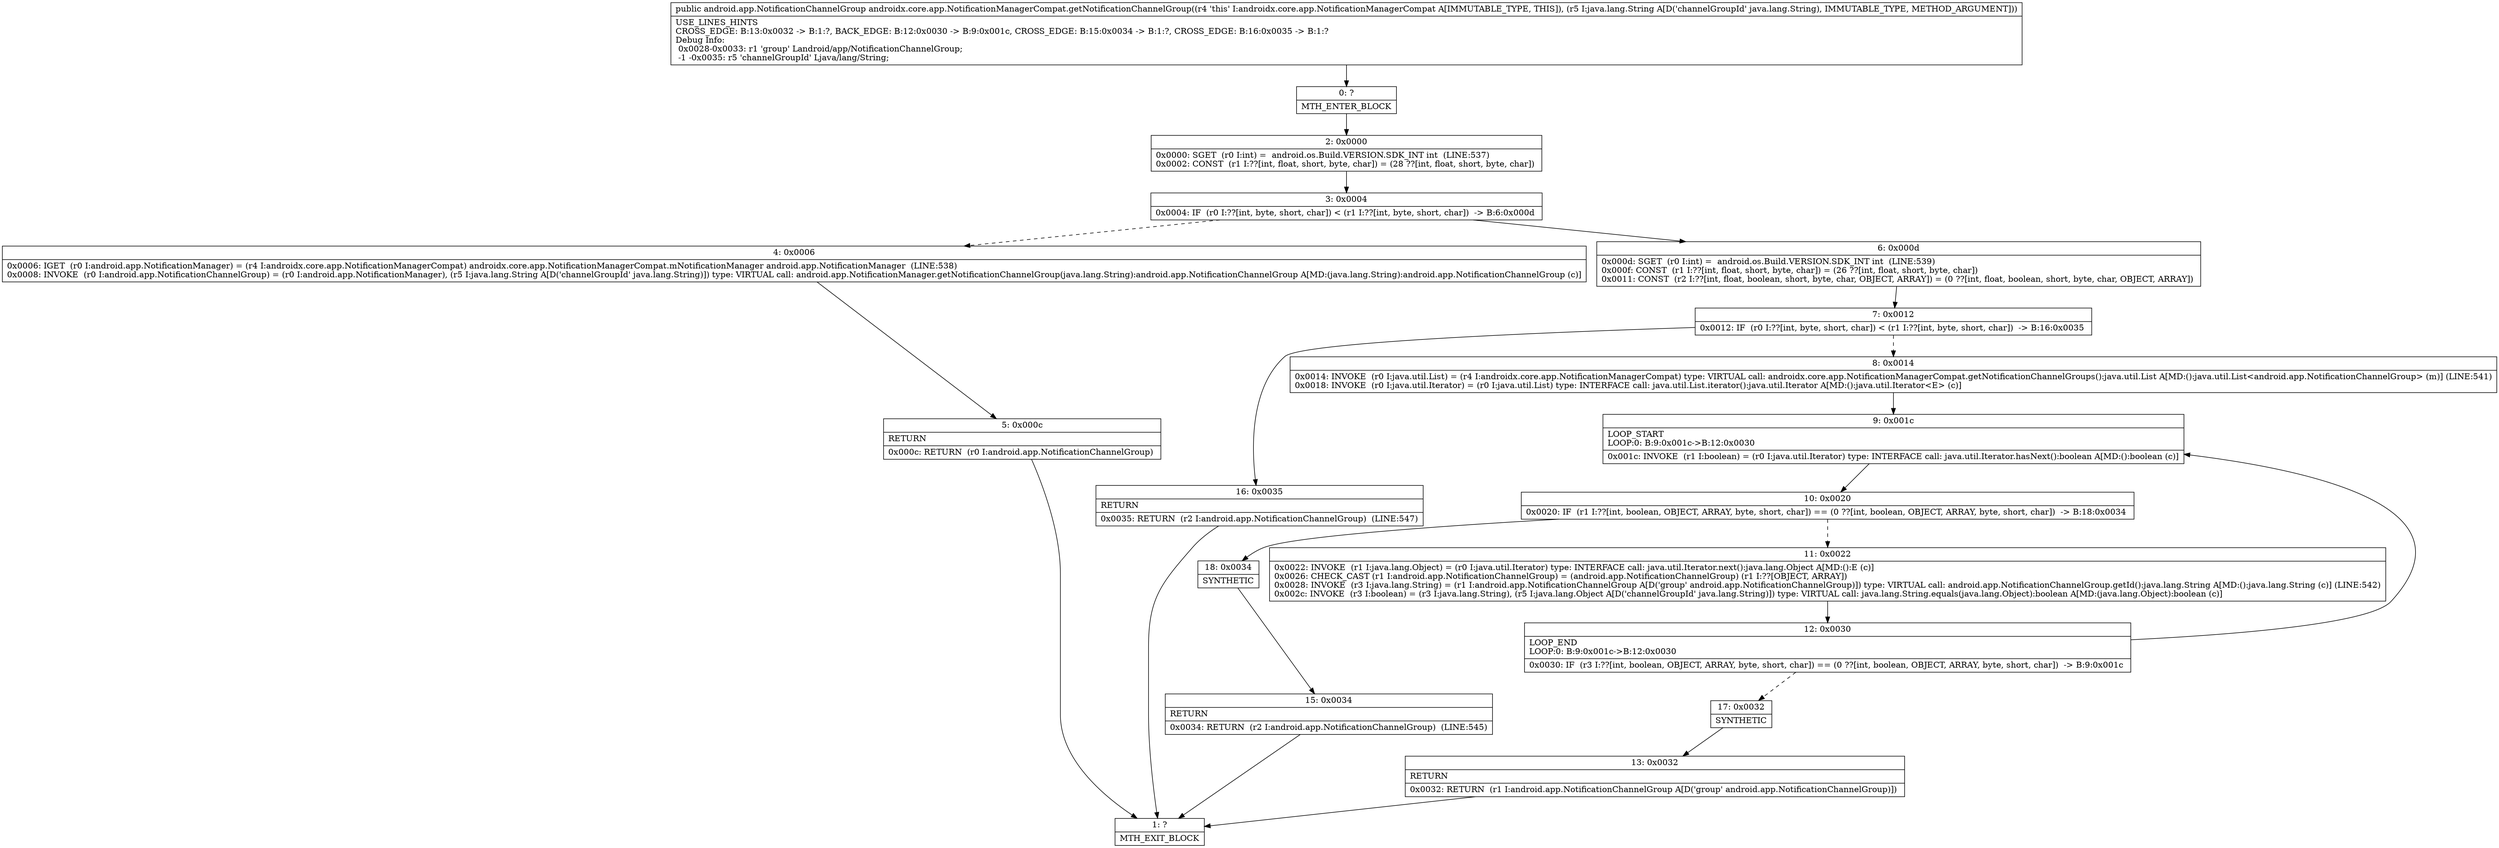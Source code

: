 digraph "CFG forandroidx.core.app.NotificationManagerCompat.getNotificationChannelGroup(Ljava\/lang\/String;)Landroid\/app\/NotificationChannelGroup;" {
Node_0 [shape=record,label="{0\:\ ?|MTH_ENTER_BLOCK\l}"];
Node_2 [shape=record,label="{2\:\ 0x0000|0x0000: SGET  (r0 I:int) =  android.os.Build.VERSION.SDK_INT int  (LINE:537)\l0x0002: CONST  (r1 I:??[int, float, short, byte, char]) = (28 ??[int, float, short, byte, char]) \l}"];
Node_3 [shape=record,label="{3\:\ 0x0004|0x0004: IF  (r0 I:??[int, byte, short, char]) \< (r1 I:??[int, byte, short, char])  \-\> B:6:0x000d \l}"];
Node_4 [shape=record,label="{4\:\ 0x0006|0x0006: IGET  (r0 I:android.app.NotificationManager) = (r4 I:androidx.core.app.NotificationManagerCompat) androidx.core.app.NotificationManagerCompat.mNotificationManager android.app.NotificationManager  (LINE:538)\l0x0008: INVOKE  (r0 I:android.app.NotificationChannelGroup) = (r0 I:android.app.NotificationManager), (r5 I:java.lang.String A[D('channelGroupId' java.lang.String)]) type: VIRTUAL call: android.app.NotificationManager.getNotificationChannelGroup(java.lang.String):android.app.NotificationChannelGroup A[MD:(java.lang.String):android.app.NotificationChannelGroup (c)]\l}"];
Node_5 [shape=record,label="{5\:\ 0x000c|RETURN\l|0x000c: RETURN  (r0 I:android.app.NotificationChannelGroup) \l}"];
Node_1 [shape=record,label="{1\:\ ?|MTH_EXIT_BLOCK\l}"];
Node_6 [shape=record,label="{6\:\ 0x000d|0x000d: SGET  (r0 I:int) =  android.os.Build.VERSION.SDK_INT int  (LINE:539)\l0x000f: CONST  (r1 I:??[int, float, short, byte, char]) = (26 ??[int, float, short, byte, char]) \l0x0011: CONST  (r2 I:??[int, float, boolean, short, byte, char, OBJECT, ARRAY]) = (0 ??[int, float, boolean, short, byte, char, OBJECT, ARRAY]) \l}"];
Node_7 [shape=record,label="{7\:\ 0x0012|0x0012: IF  (r0 I:??[int, byte, short, char]) \< (r1 I:??[int, byte, short, char])  \-\> B:16:0x0035 \l}"];
Node_8 [shape=record,label="{8\:\ 0x0014|0x0014: INVOKE  (r0 I:java.util.List) = (r4 I:androidx.core.app.NotificationManagerCompat) type: VIRTUAL call: androidx.core.app.NotificationManagerCompat.getNotificationChannelGroups():java.util.List A[MD:():java.util.List\<android.app.NotificationChannelGroup\> (m)] (LINE:541)\l0x0018: INVOKE  (r0 I:java.util.Iterator) = (r0 I:java.util.List) type: INTERFACE call: java.util.List.iterator():java.util.Iterator A[MD:():java.util.Iterator\<E\> (c)]\l}"];
Node_9 [shape=record,label="{9\:\ 0x001c|LOOP_START\lLOOP:0: B:9:0x001c\-\>B:12:0x0030\l|0x001c: INVOKE  (r1 I:boolean) = (r0 I:java.util.Iterator) type: INTERFACE call: java.util.Iterator.hasNext():boolean A[MD:():boolean (c)]\l}"];
Node_10 [shape=record,label="{10\:\ 0x0020|0x0020: IF  (r1 I:??[int, boolean, OBJECT, ARRAY, byte, short, char]) == (0 ??[int, boolean, OBJECT, ARRAY, byte, short, char])  \-\> B:18:0x0034 \l}"];
Node_11 [shape=record,label="{11\:\ 0x0022|0x0022: INVOKE  (r1 I:java.lang.Object) = (r0 I:java.util.Iterator) type: INTERFACE call: java.util.Iterator.next():java.lang.Object A[MD:():E (c)]\l0x0026: CHECK_CAST (r1 I:android.app.NotificationChannelGroup) = (android.app.NotificationChannelGroup) (r1 I:??[OBJECT, ARRAY]) \l0x0028: INVOKE  (r3 I:java.lang.String) = (r1 I:android.app.NotificationChannelGroup A[D('group' android.app.NotificationChannelGroup)]) type: VIRTUAL call: android.app.NotificationChannelGroup.getId():java.lang.String A[MD:():java.lang.String (c)] (LINE:542)\l0x002c: INVOKE  (r3 I:boolean) = (r3 I:java.lang.String), (r5 I:java.lang.Object A[D('channelGroupId' java.lang.String)]) type: VIRTUAL call: java.lang.String.equals(java.lang.Object):boolean A[MD:(java.lang.Object):boolean (c)]\l}"];
Node_12 [shape=record,label="{12\:\ 0x0030|LOOP_END\lLOOP:0: B:9:0x001c\-\>B:12:0x0030\l|0x0030: IF  (r3 I:??[int, boolean, OBJECT, ARRAY, byte, short, char]) == (0 ??[int, boolean, OBJECT, ARRAY, byte, short, char])  \-\> B:9:0x001c \l}"];
Node_17 [shape=record,label="{17\:\ 0x0032|SYNTHETIC\l}"];
Node_13 [shape=record,label="{13\:\ 0x0032|RETURN\l|0x0032: RETURN  (r1 I:android.app.NotificationChannelGroup A[D('group' android.app.NotificationChannelGroup)]) \l}"];
Node_18 [shape=record,label="{18\:\ 0x0034|SYNTHETIC\l}"];
Node_15 [shape=record,label="{15\:\ 0x0034|RETURN\l|0x0034: RETURN  (r2 I:android.app.NotificationChannelGroup)  (LINE:545)\l}"];
Node_16 [shape=record,label="{16\:\ 0x0035|RETURN\l|0x0035: RETURN  (r2 I:android.app.NotificationChannelGroup)  (LINE:547)\l}"];
MethodNode[shape=record,label="{public android.app.NotificationChannelGroup androidx.core.app.NotificationManagerCompat.getNotificationChannelGroup((r4 'this' I:androidx.core.app.NotificationManagerCompat A[IMMUTABLE_TYPE, THIS]), (r5 I:java.lang.String A[D('channelGroupId' java.lang.String), IMMUTABLE_TYPE, METHOD_ARGUMENT]))  | USE_LINES_HINTS\lCROSS_EDGE: B:13:0x0032 \-\> B:1:?, BACK_EDGE: B:12:0x0030 \-\> B:9:0x001c, CROSS_EDGE: B:15:0x0034 \-\> B:1:?, CROSS_EDGE: B:16:0x0035 \-\> B:1:?\lDebug Info:\l  0x0028\-0x0033: r1 'group' Landroid\/app\/NotificationChannelGroup;\l  \-1 \-0x0035: r5 'channelGroupId' Ljava\/lang\/String;\l}"];
MethodNode -> Node_0;Node_0 -> Node_2;
Node_2 -> Node_3;
Node_3 -> Node_4[style=dashed];
Node_3 -> Node_6;
Node_4 -> Node_5;
Node_5 -> Node_1;
Node_6 -> Node_7;
Node_7 -> Node_8[style=dashed];
Node_7 -> Node_16;
Node_8 -> Node_9;
Node_9 -> Node_10;
Node_10 -> Node_11[style=dashed];
Node_10 -> Node_18;
Node_11 -> Node_12;
Node_12 -> Node_9;
Node_12 -> Node_17[style=dashed];
Node_17 -> Node_13;
Node_13 -> Node_1;
Node_18 -> Node_15;
Node_15 -> Node_1;
Node_16 -> Node_1;
}

